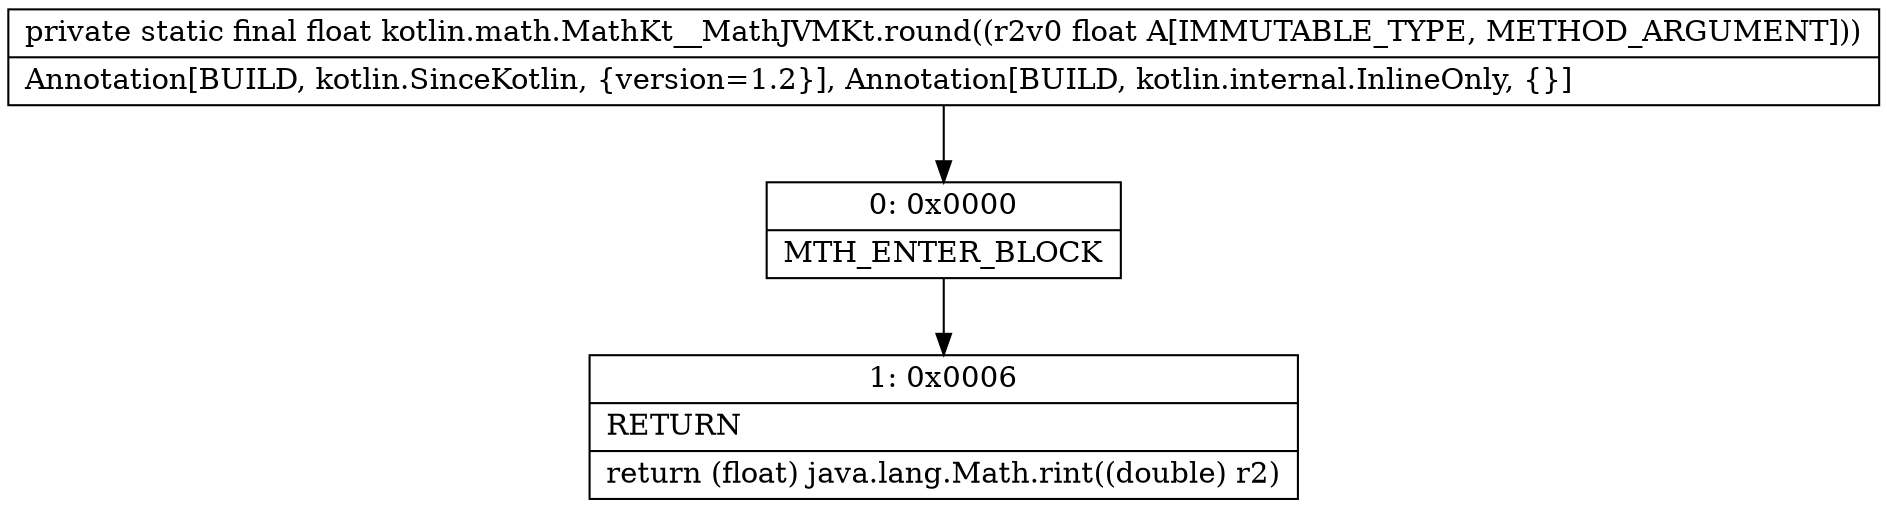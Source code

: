digraph "CFG forkotlin.math.MathKt__MathJVMKt.round(F)F" {
Node_0 [shape=record,label="{0\:\ 0x0000|MTH_ENTER_BLOCK\l}"];
Node_1 [shape=record,label="{1\:\ 0x0006|RETURN\l|return (float) java.lang.Math.rint((double) r2)\l}"];
MethodNode[shape=record,label="{private static final float kotlin.math.MathKt__MathJVMKt.round((r2v0 float A[IMMUTABLE_TYPE, METHOD_ARGUMENT]))  | Annotation[BUILD, kotlin.SinceKotlin, \{version=1.2\}], Annotation[BUILD, kotlin.internal.InlineOnly, \{\}]\l}"];
MethodNode -> Node_0;
Node_0 -> Node_1;
}

